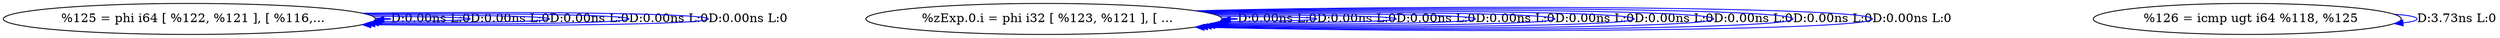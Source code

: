 digraph {
Node0x28fc200[label="  %125 = phi i64 [ %122, %121 ], [ %116,..."];
Node0x28fc200 -> Node0x28fc200[label="D:0.00ns L:0",color=blue];
Node0x28fc200 -> Node0x28fc200[label="D:0.00ns L:0",color=blue];
Node0x28fc200 -> Node0x28fc200[label="D:0.00ns L:0",color=blue];
Node0x28fc200 -> Node0x28fc200[label="D:0.00ns L:0",color=blue];
Node0x28fc200 -> Node0x28fc200[label="D:0.00ns L:0",color=blue];
Node0x28fc2e0[label="  %zExp.0.i = phi i32 [ %123, %121 ], [ ..."];
Node0x28fc2e0 -> Node0x28fc2e0[label="D:0.00ns L:0",color=blue];
Node0x28fc2e0 -> Node0x28fc2e0[label="D:0.00ns L:0",color=blue];
Node0x28fc2e0 -> Node0x28fc2e0[label="D:0.00ns L:0",color=blue];
Node0x28fc2e0 -> Node0x28fc2e0[label="D:0.00ns L:0",color=blue];
Node0x28fc2e0 -> Node0x28fc2e0[label="D:0.00ns L:0",color=blue];
Node0x28fc2e0 -> Node0x28fc2e0[label="D:0.00ns L:0",color=blue];
Node0x28fc2e0 -> Node0x28fc2e0[label="D:0.00ns L:0",color=blue];
Node0x28fc2e0 -> Node0x28fc2e0[label="D:0.00ns L:0",color=blue];
Node0x28fc2e0 -> Node0x28fc2e0[label="D:0.00ns L:0",color=blue];
Node0x28fc3c0[label="  %126 = icmp ugt i64 %118, %125"];
Node0x28fc3c0 -> Node0x28fc3c0[label="D:3.73ns L:0",color=blue];
}
